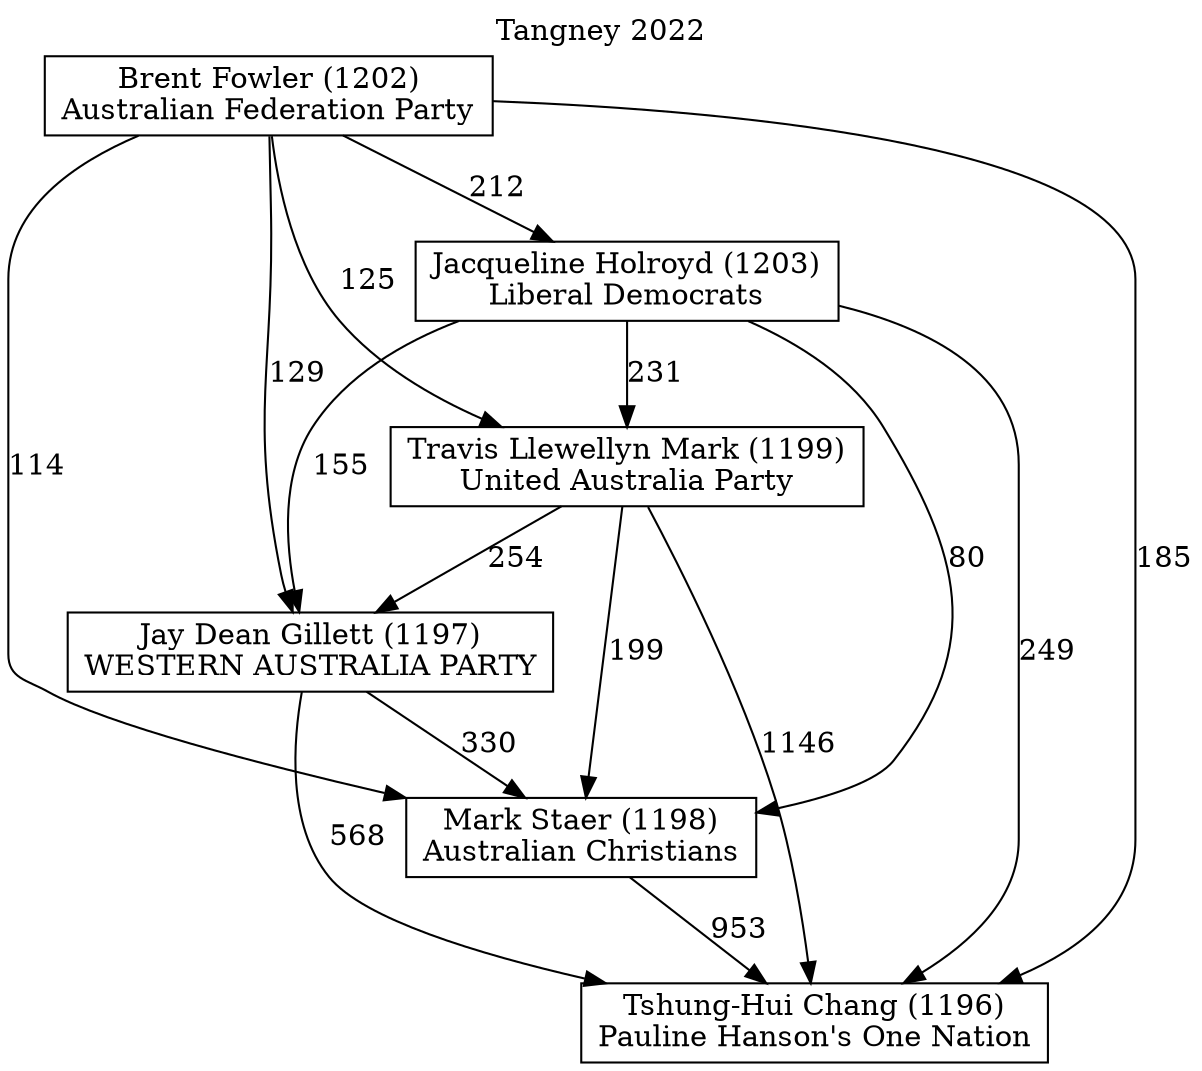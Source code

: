 // House preference flow
digraph "Tshung-Hui Chang (1196)_Tangney_2022" {
	graph [label="Tangney 2022" labelloc=t mclimit=10]
	node [shape=box]
	"Brent Fowler (1202)" [label="Brent Fowler (1202)
Australian Federation Party"]
	"Mark Staer (1198)" [label="Mark Staer (1198)
Australian Christians"]
	"Jacqueline Holroyd (1203)" [label="Jacqueline Holroyd (1203)
Liberal Democrats"]
	"Travis Llewellyn Mark (1199)" [label="Travis Llewellyn Mark (1199)
United Australia Party"]
	"Tshung-Hui Chang (1196)" [label="Tshung-Hui Chang (1196)
Pauline Hanson's One Nation"]
	"Jay Dean Gillett (1197)" [label="Jay Dean Gillett (1197)
WESTERN AUSTRALIA PARTY"]
	"Mark Staer (1198)" -> "Tshung-Hui Chang (1196)" [label=953]
	"Travis Llewellyn Mark (1199)" -> "Mark Staer (1198)" [label=199]
	"Travis Llewellyn Mark (1199)" -> "Tshung-Hui Chang (1196)" [label=1146]
	"Travis Llewellyn Mark (1199)" -> "Jay Dean Gillett (1197)" [label=254]
	"Jacqueline Holroyd (1203)" -> "Jay Dean Gillett (1197)" [label=155]
	"Jacqueline Holroyd (1203)" -> "Travis Llewellyn Mark (1199)" [label=231]
	"Jay Dean Gillett (1197)" -> "Tshung-Hui Chang (1196)" [label=568]
	"Brent Fowler (1202)" -> "Jacqueline Holroyd (1203)" [label=212]
	"Brent Fowler (1202)" -> "Travis Llewellyn Mark (1199)" [label=125]
	"Jacqueline Holroyd (1203)" -> "Mark Staer (1198)" [label=80]
	"Jacqueline Holroyd (1203)" -> "Tshung-Hui Chang (1196)" [label=249]
	"Brent Fowler (1202)" -> "Tshung-Hui Chang (1196)" [label=185]
	"Jay Dean Gillett (1197)" -> "Mark Staer (1198)" [label=330]
	"Brent Fowler (1202)" -> "Mark Staer (1198)" [label=114]
	"Brent Fowler (1202)" -> "Jay Dean Gillett (1197)" [label=129]
}
